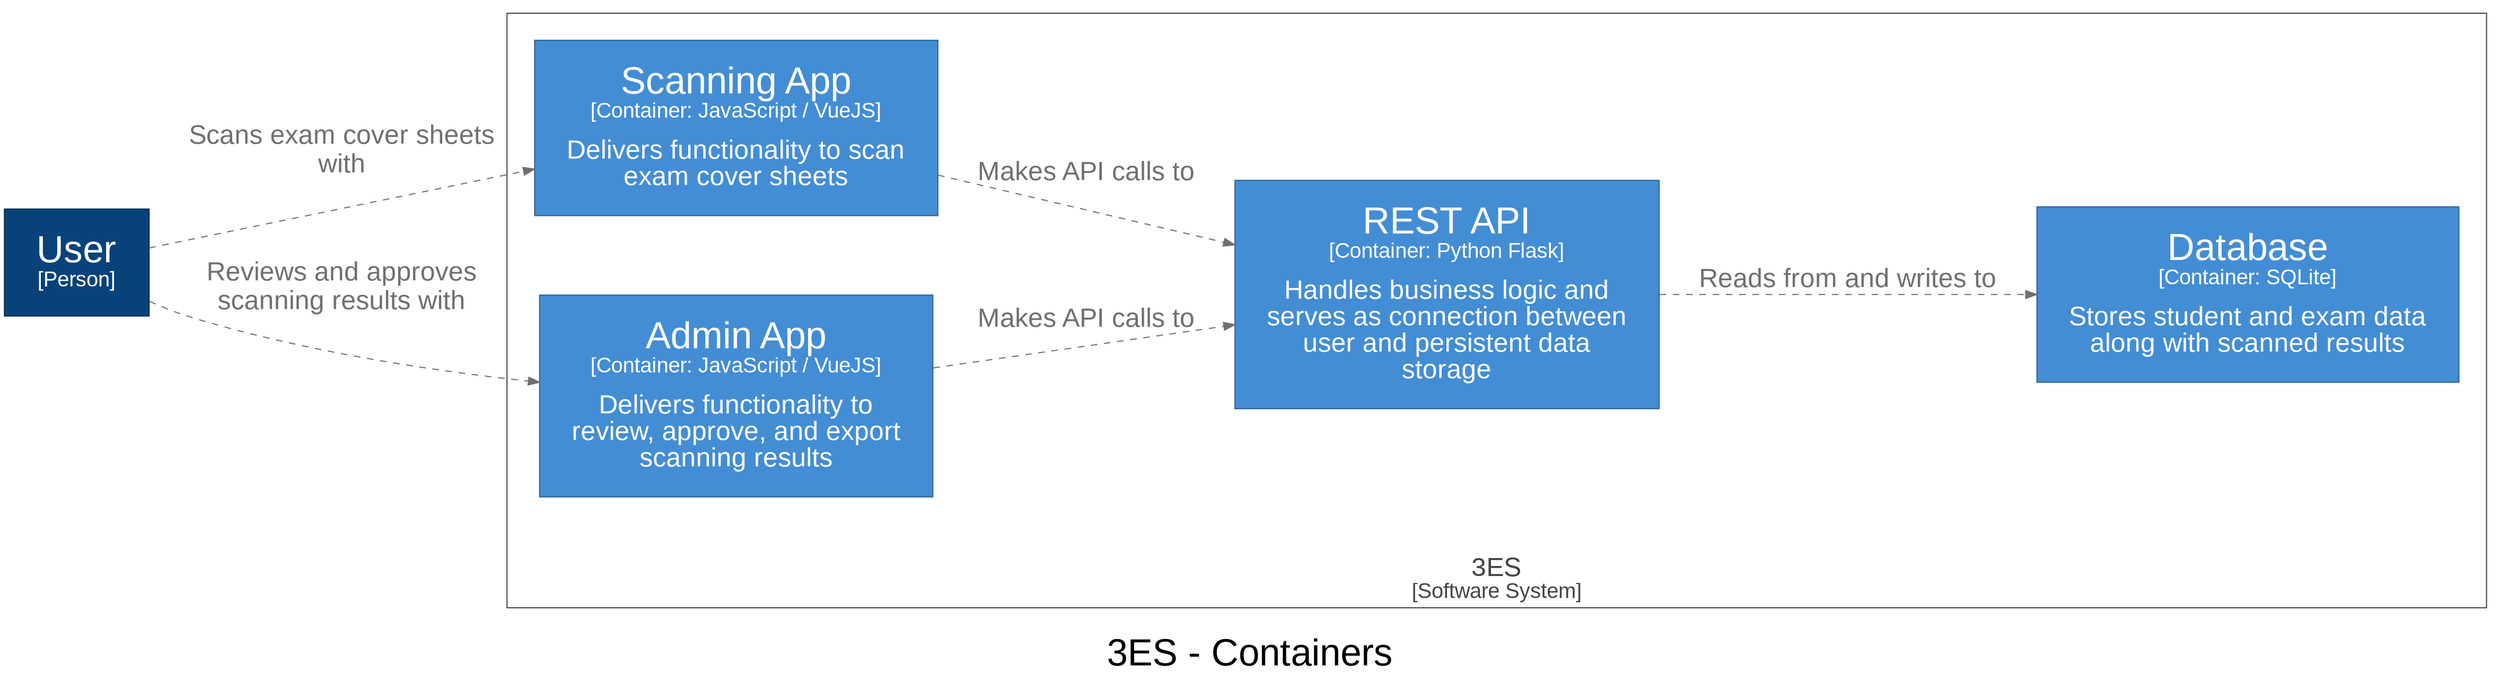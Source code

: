 digraph {
  compound=true
  graph [fontname="Arial", rankdir=LR, ranksep=1.0, nodesep=1.0]
  node [fontname="Arial", shape=box, margin="0.4,0.3"]
  edge [fontname="Arial"]
  label=<<br /><font point-size="34">3ES - Containers</font>>

  1 [id=1,shape=rect, label=<<font point-size="34">User</font><br /><font point-size="19">[Person]</font>>, style=filled, color="#052e56", fillcolor="#08427b", fontcolor="#ffffff"]

  subgraph cluster_2 {
    margin=25
    label=<<font point-size="24"><br />3ES</font><br /><font point-size="19">[Software System]</font>>
    labelloc=b
    color="#444444"
    fontcolor="#444444"
    fillcolor="#444444"

    11 [id=11,shape=rect, label=<<font point-size="34">Database</font><br /><font point-size="19">[Container: SQLite]</font><br /><br /><font point-size="24">Stores student and exam data<br />along with scanned results</font>>, style=filled, color="#2e6295", fillcolor="#438dd5", fontcolor="#ffffff"]
    3 [id=3,shape=rect, label=<<font point-size="34">Scanning App</font><br /><font point-size="19">[Container: JavaScript / VueJS]</font><br /><br /><font point-size="24">Delivers functionality to scan<br />exam cover sheets</font>>, style=filled, color="#2e6295", fillcolor="#438dd5", fontcolor="#ffffff"]
    6 [id=6,shape=rect, label=<<font point-size="34">Admin App</font><br /><font point-size="19">[Container: JavaScript / VueJS]</font><br /><br /><font point-size="24">Delivers functionality to<br />review, approve, and export<br />scanning results</font>>, style=filled, color="#2e6295", fillcolor="#438dd5", fontcolor="#ffffff"]
    8 [id=8,shape=rect, label=<<font point-size="34">REST API</font><br /><font point-size="19">[Container: Python Flask]</font><br /><br /><font point-size="24">Handles business logic and<br />serves as connection between<br />user and persistent data<br />storage</font>>, style=filled, color="#2e6295", fillcolor="#438dd5", fontcolor="#ffffff"]
  }

  6 -> 8 [id=10, label=<<font point-size="24">Makes API calls to</font>>, style="dashed", color="#707070", fontcolor="#707070"]
  8 -> 11 [id=12, label=<<font point-size="24">Reads from and writes to</font>>, style="dashed", color="#707070", fontcolor="#707070"]
  1 -> 3 [id=4, label=<<font point-size="24">Scans exam cover sheets<br />with</font>>, style="dashed", color="#707070", fontcolor="#707070"]
  1 -> 6 [id=7, label=<<font point-size="24">Reviews and approves<br />scanning results with</font>>, style="dashed", color="#707070", fontcolor="#707070"]
  3 -> 8 [id=9, label=<<font point-size="24">Makes API calls to</font>>, style="dashed", color="#707070", fontcolor="#707070"]
}